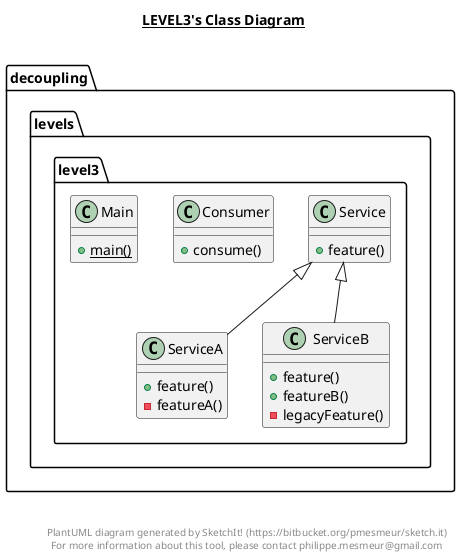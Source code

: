 @startuml

title __LEVEL3's Class Diagram__\n

  namespace decoupling.levels.level3 {
    class decoupling.levels.level3.Consumer {
        + consume()
    }
  }
  

  namespace decoupling.levels.level3 {
    class decoupling.levels.level3.Main {
        {static} + main()
    }
  }
  

  namespace decoupling.levels.level3 {
    class decoupling.levels.level3.Service {
        + feature()
    }
  }
  

  namespace decoupling.levels.level3 {
    class decoupling.levels.level3.ServiceA {
        + feature()
        - featureA()
    }
  }
  

  namespace decoupling.levels.level3 {
    class decoupling.levels.level3.ServiceB {
        + feature()
        + featureB()
        - legacyFeature()
    }
  }
  

  decoupling.levels.level3.ServiceA -up-|> decoupling.levels.level3.Service
  decoupling.levels.level3.ServiceB -up-|> decoupling.levels.level3.Service


right footer


PlantUML diagram generated by SketchIt! (https://bitbucket.org/pmesmeur/sketch.it)
For more information about this tool, please contact philippe.mesmeur@gmail.com
endfooter

@enduml
